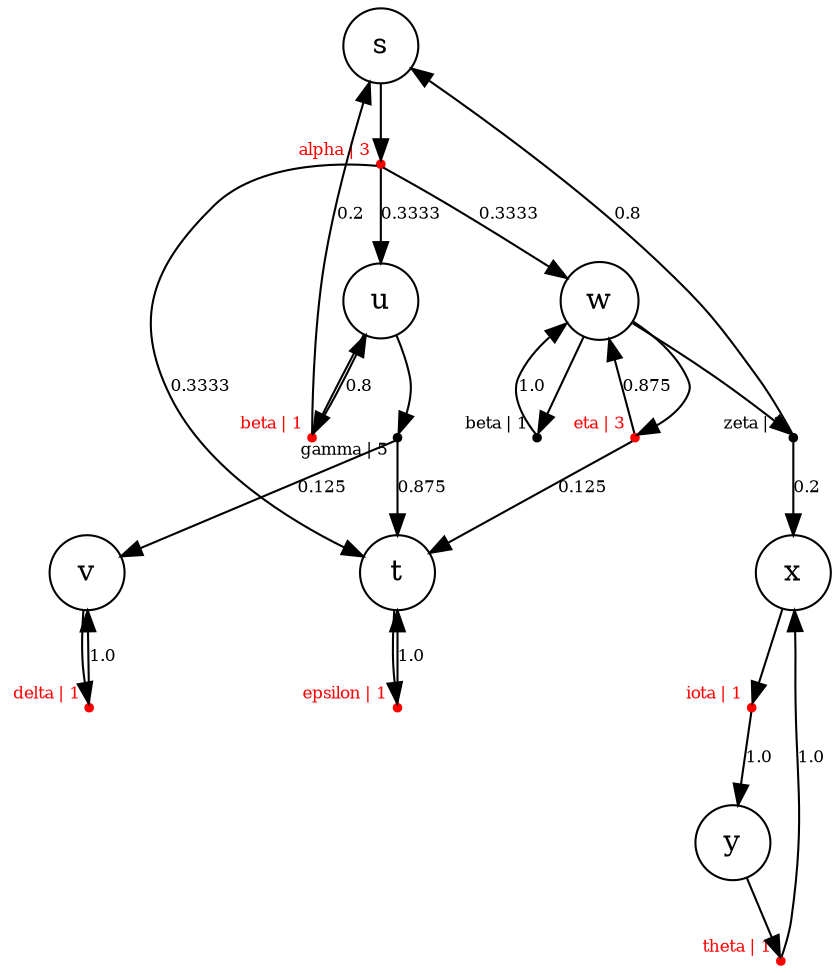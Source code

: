 digraph "examples/mdp2" {
	node [shape=circle]
	s0 [label=s]
	s1 [label=t]
	s2 [label=u]
	s3 [label=v]
	s4 [label=w]
	s5 [label=x]
	s6 [label=y]
	node [shape=point]
	"s0->a0" [color=red fontcolor=red fontsize=8 xlabel=" alpha | 3 "]
	s0 -> "s0->a0"
	"s0->a0" -> s1 [label=0.3333 fontsize=8]
	"s0->a0" -> s2 [label=0.3333 fontsize=8]
	"s0->a0" -> s4 [label=0.3333 fontsize=8]
	"s1->a4" [color=red fontcolor=red fontsize=8 xlabel=" epsilon | 1 "]
	s1 -> "s1->a4"
	"s1->a4" -> s1 [label=1.0 fontsize=8]
	"s2->a1" [color=red fontcolor=red fontsize=8 xlabel=" beta | 1 "]
	s2 -> "s2->a1"
	"s2->a1" -> s0 [label=0.2 fontsize=8]
	"s2->a1" -> s2 [label=0.8 fontsize=8]
	"s2->a2" [color=black fontcolor=black fontsize=8 xlabel=" gamma | 5 "]
	s2 -> "s2->a2"
	"s2->a2" -> s1 [label=0.875 fontsize=8]
	"s2->a2" -> s3 [label=0.125 fontsize=8]
	"s3->a3" [color=red fontcolor=red fontsize=8 xlabel=" delta | 1 "]
	s3 -> "s3->a3"
	"s3->a3" -> s3 [label=1.0 fontsize=8]
	"s4->a5" [color=black fontcolor=black fontsize=8 xlabel=" zeta | 2 "]
	s4 -> "s4->a5"
	"s4->a5" -> s0 [label=0.8 fontsize=8]
	"s4->a5" -> s5 [label=0.2 fontsize=8]
	"s4->a1" [color=black fontcolor=black fontsize=8 xlabel=" beta | 1 "]
	s4 -> "s4->a1"
	"s4->a1" -> s4 [label=1.0 fontsize=8]
	"s4->a6" [color=red fontcolor=red fontsize=8 xlabel=" eta | 3 "]
	s4 -> "s4->a6"
	"s4->a6" -> s4 [label=0.875 fontsize=8]
	"s4->a6" -> s1 [label=0.125 fontsize=8]
	"s5->a8" [color=red fontcolor=red fontsize=8 xlabel=" iota | 1 "]
	s5 -> "s5->a8"
	"s5->a8" -> s6 [label=1.0 fontsize=8]
	"s6->a7" [color=red fontcolor=red fontsize=8 xlabel=" theta | 1 "]
	s6 -> "s6->a7"
	"s6->a7" -> s5 [label=1.0 fontsize=8]
}
